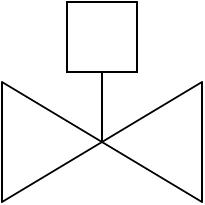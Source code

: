 <mxfile version="14.7.7" type="github">
  <diagram id="N7Pp5Ii5ekD6nR6l--mo" name="Page-1">
    <mxGraphModel dx="1422" dy="762" grid="1" gridSize="10" guides="1" tooltips="1" connect="1" arrows="1" fold="1" page="1" pageScale="1" pageWidth="827" pageHeight="1169" math="0" shadow="0">
      <root>
        <mxCell id="0" />
        <mxCell id="1" parent="0" />
        <mxCell id="wp5vlvIKGqaf5Xr8x6_I-1" value="" style="verticalLabelPosition=bottom;align=center;html=1;verticalAlign=top;pointerEvents=1;dashed=0;shape=mxgraph.pid2valves.valve;valveType=gate;actuator=powered" vertex="1" parent="1">
          <mxGeometry x="350" y="150" width="100" height="100" as="geometry" />
        </mxCell>
        <mxCell id="wp5vlvIKGqaf5Xr8x6_I-2" value="" style="part=1;strokeColor=none;fillColor=none;fontStyle=1;fontSize=14;" vertex="1" parent="wp5vlvIKGqaf5Xr8x6_I-1">
          <mxGeometry x="32.5" width="35" height="35" as="geometry" />
        </mxCell>
      </root>
    </mxGraphModel>
  </diagram>
</mxfile>
